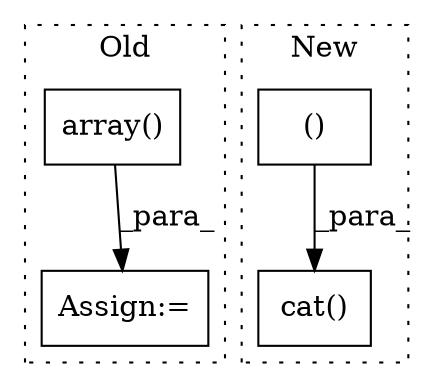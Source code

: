 digraph G {
subgraph cluster0 {
1 [label="array()" a="75" s="5311,5331" l="9,1" shape="box"];
3 [label="Assign:=" a="68" s="5368" l="3" shape="box"];
label = "Old";
style="dotted";
}
subgraph cluster1 {
2 [label="cat()" a="75" s="6638,6673" l="10,9" shape="box"];
4 [label="()" a="54" s="6658" l="14" shape="box"];
label = "New";
style="dotted";
}
1 -> 3 [label="_para_"];
4 -> 2 [label="_para_"];
}